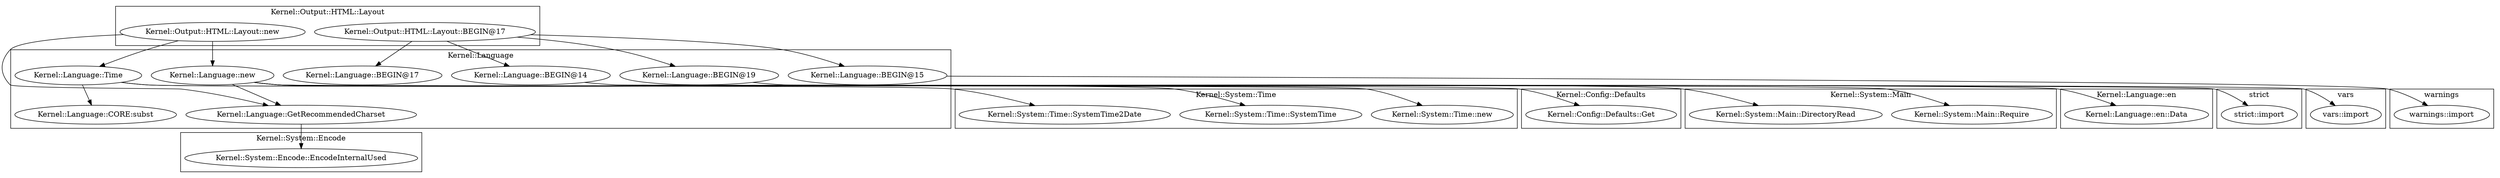 digraph {
graph [overlap=false]
subgraph cluster_warnings {
	label="warnings";
	"warnings::import";
}
subgraph cluster_vars {
	label="vars";
	"vars::import";
}
subgraph cluster_strict {
	label="strict";
	"strict::import";
}
subgraph cluster_Kernel_System_Encode {
	label="Kernel::System::Encode";
	"Kernel::System::Encode::EncodeInternalUsed";
}
subgraph cluster_Kernel_System_Time {
	label="Kernel::System::Time";
	"Kernel::System::Time::new";
	"Kernel::System::Time::SystemTime";
	"Kernel::System::Time::SystemTime2Date";
}
subgraph cluster_Kernel_Output_HTML_Layout {
	label="Kernel::Output::HTML::Layout";
	"Kernel::Output::HTML::Layout::BEGIN@17";
	"Kernel::Output::HTML::Layout::new";
}
subgraph cluster_Kernel_Config_Defaults {
	label="Kernel::Config::Defaults";
	"Kernel::Config::Defaults::Get";
}
subgraph cluster_Kernel_Language {
	label="Kernel::Language";
	"Kernel::Language::GetRecommendedCharset";
	"Kernel::Language::new";
	"Kernel::Language::BEGIN@14";
	"Kernel::Language::BEGIN@19";
	"Kernel::Language::BEGIN@15";
	"Kernel::Language::Time";
	"Kernel::Language::CORE:subst";
	"Kernel::Language::BEGIN@17";
}
subgraph cluster_Kernel_System_Main {
	label="Kernel::System::Main";
	"Kernel::System::Main::Require";
	"Kernel::System::Main::DirectoryRead";
}
subgraph cluster_Kernel_Language_en {
	label="Kernel::Language::en";
	"Kernel::Language::en::Data";
}
"Kernel::Language::new" -> "Kernel::System::Time::new";
"Kernel::Output::HTML::Layout::new" -> "Kernel::Language::Time";
"Kernel::Language::new" -> "Kernel::Config::Defaults::Get";
"Kernel::Language::Time" -> "Kernel::System::Time::SystemTime2Date";
"Kernel::Language::Time" -> "Kernel::System::Time::SystemTime";
"Kernel::Output::HTML::Layout::BEGIN@17" -> "Kernel::Language::BEGIN@15";
"Kernel::Language::Time" -> "Kernel::Language::CORE:subst";
"Kernel::Output::HTML::Layout::BEGIN@17" -> "Kernel::Language::BEGIN@17";
"Kernel::Output::HTML::Layout::new" -> "Kernel::Language::new";
"Kernel::Language::BEGIN@15" -> "warnings::import";
"Kernel::Language::new" -> "Kernel::Language::GetRecommendedCharset";
"Kernel::Output::HTML::Layout::new" -> "Kernel::Language::GetRecommendedCharset";
"Kernel::Language::GetRecommendedCharset" -> "Kernel::System::Encode::EncodeInternalUsed";
"Kernel::Output::HTML::Layout::BEGIN@17" -> "Kernel::Language::BEGIN@19";
"Kernel::Language::new" -> "Kernel::System::Main::DirectoryRead";
"Kernel::Language::new" -> "Kernel::Language::en::Data";
"Kernel::Language::BEGIN@19" -> "vars::import";
"Kernel::Language::new" -> "Kernel::System::Main::Require";
"Kernel::Output::HTML::Layout::BEGIN@17" -> "Kernel::Language::BEGIN@14";
"Kernel::Language::BEGIN@14" -> "strict::import";
}
